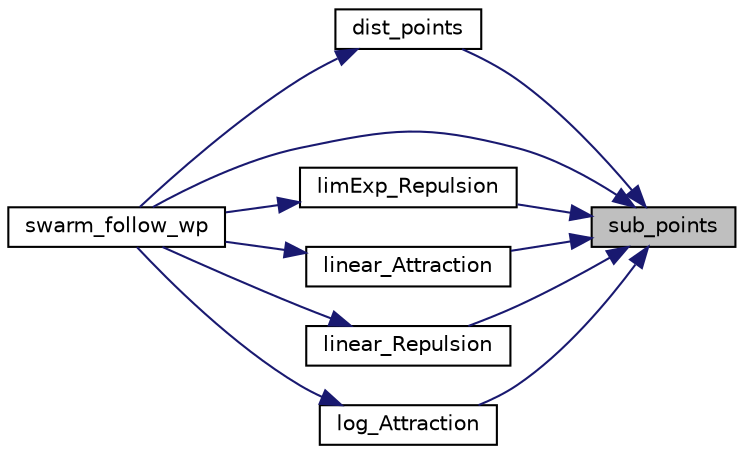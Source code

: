digraph "sub_points"
{
 // LATEX_PDF_SIZE
  edge [fontname="Helvetica",fontsize="10",labelfontname="Helvetica",labelfontsize="10"];
  node [fontname="Helvetica",fontsize="10",shape=record];
  rankdir="RL";
  Node1 [label="sub_points",height=0.2,width=0.4,color="black", fillcolor="grey75", style="filled", fontcolor="black",tooltip=" "];
  Node1 -> Node2 [dir="back",color="midnightblue",fontsize="10",style="solid",fontname="Helvetica"];
  Node2 [label="dist_points",height=0.2,width=0.4,color="black", fillcolor="white", style="filled",URL="$con_steer_8c.html#a379bbfa252ce047afcccbab5d6da358f",tooltip=" "];
  Node2 -> Node3 [dir="back",color="midnightblue",fontsize="10",style="solid",fontname="Helvetica"];
  Node3 [label="swarm_follow_wp",height=0.2,width=0.4,color="black", fillcolor="white", style="filled",URL="$con_steer_8c.html#afeb382646a55be9088c5410da35969f8",tooltip=" "];
  Node1 -> Node4 [dir="back",color="midnightblue",fontsize="10",style="solid",fontname="Helvetica"];
  Node4 [label="limExp_Repulsion",height=0.2,width=0.4,color="black", fillcolor="white", style="filled",URL="$con_steer_8c.html#abd5065bfc86dd38f059c62cd63eeafe6",tooltip=" "];
  Node4 -> Node3 [dir="back",color="midnightblue",fontsize="10",style="solid",fontname="Helvetica"];
  Node1 -> Node5 [dir="back",color="midnightblue",fontsize="10",style="solid",fontname="Helvetica"];
  Node5 [label="linear_Attraction",height=0.2,width=0.4,color="black", fillcolor="white", style="filled",URL="$con_steer_8c.html#aabd5546a9c4b0feb30c8e8583ab29cf4",tooltip=" "];
  Node5 -> Node3 [dir="back",color="midnightblue",fontsize="10",style="solid",fontname="Helvetica"];
  Node1 -> Node6 [dir="back",color="midnightblue",fontsize="10",style="solid",fontname="Helvetica"];
  Node6 [label="linear_Repulsion",height=0.2,width=0.4,color="black", fillcolor="white", style="filled",URL="$con_steer_8c.html#ab3d9abf733ae16cc11cb707d99e9d7a7",tooltip=" "];
  Node6 -> Node3 [dir="back",color="midnightblue",fontsize="10",style="solid",fontname="Helvetica"];
  Node1 -> Node7 [dir="back",color="midnightblue",fontsize="10",style="solid",fontname="Helvetica"];
  Node7 [label="log_Attraction",height=0.2,width=0.4,color="black", fillcolor="white", style="filled",URL="$con_steer_8c.html#ab9d56d77ec8f660fffb0c58a2901ccd7",tooltip=" "];
  Node7 -> Node3 [dir="back",color="midnightblue",fontsize="10",style="solid",fontname="Helvetica"];
  Node1 -> Node3 [dir="back",color="midnightblue",fontsize="10",style="solid",fontname="Helvetica"];
}
